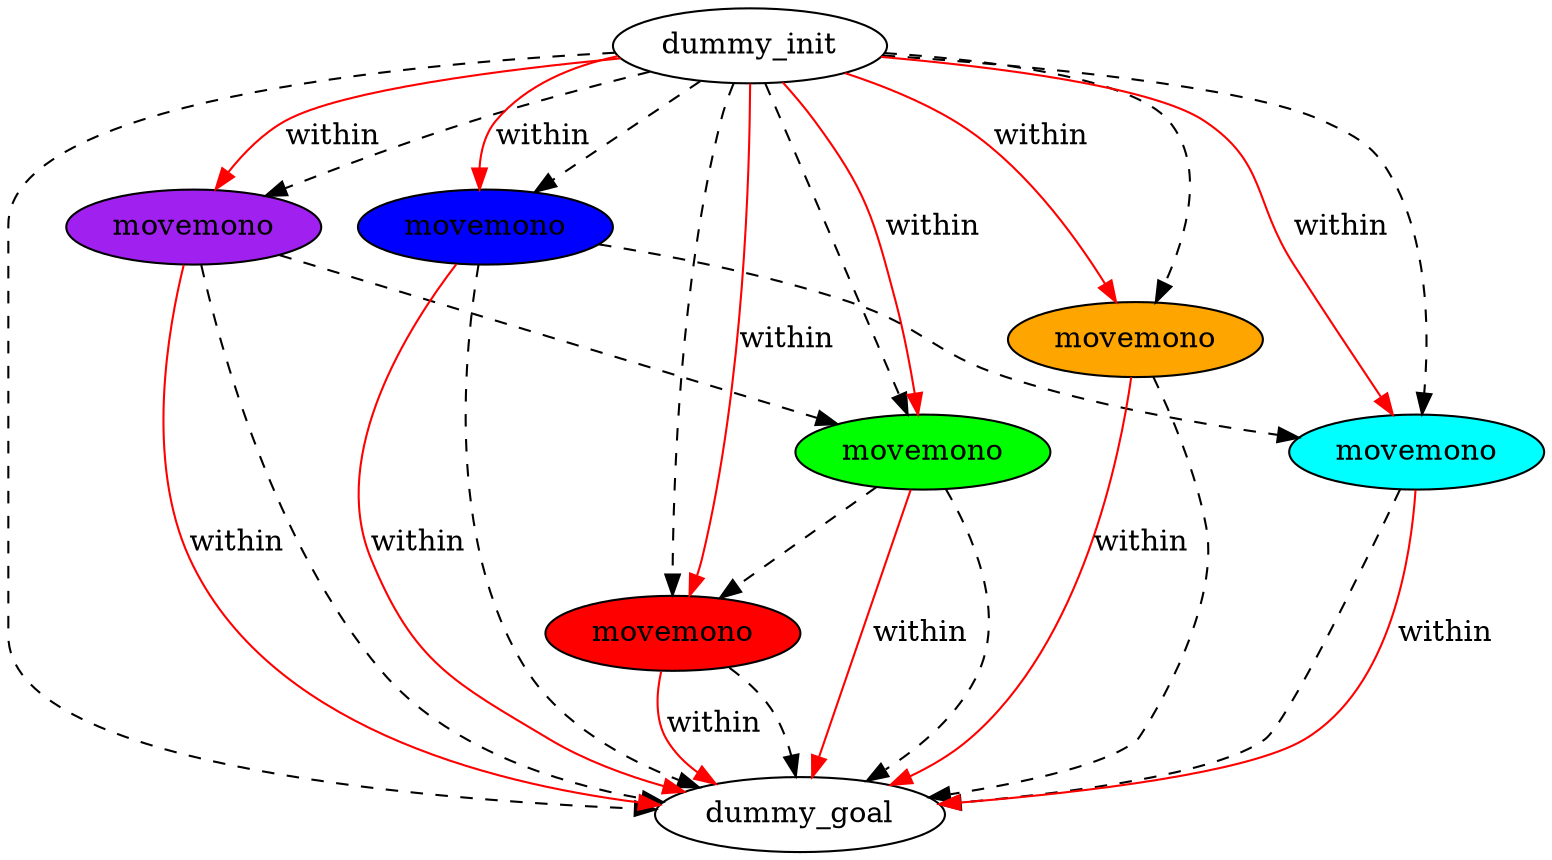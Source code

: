 digraph {
	"d996effa-c685-3254-8cd2-6500939a3d2b" [label=dummy_init fillcolor=white style=filled]
	"66d35949-d328-a741-3507-5a6bd09d5254" [label=dummy_goal fillcolor=white style=filled]
	"1baa9fb2-4191-9de6-b913-3fce70982b5a" [label=movemono fillcolor=purple style=filled]
	"725a9140-5f02-21e7-3ba6-dc936ea229ad" [label=movemono fillcolor=blue style=filled]
	"4861c734-03fc-245f-d7c7-782d09982fa4" [label=movemono fillcolor=red style=filled]
	"215bb2bc-e11b-1892-6760-68a43071eb63" [label=movemono fillcolor=green style=filled]
	"b8724cee-e90c-3497-3ef4-52fc1f6c64bb" [label=movemono fillcolor=orange style=filled]
	"ddc50c27-ff9f-c57e-c7ab-a8312cddffae" [label=movemono fillcolor=cyan style=filled]
	"d996effa-c685-3254-8cd2-6500939a3d2b" -> "725a9140-5f02-21e7-3ba6-dc936ea229ad" [color=black style=dashed]
	"1baa9fb2-4191-9de6-b913-3fce70982b5a" -> "66d35949-d328-a741-3507-5a6bd09d5254" [color=black style=dashed]
	"d996effa-c685-3254-8cd2-6500939a3d2b" -> "b8724cee-e90c-3497-3ef4-52fc1f6c64bb" [color=black style=dashed]
	"4861c734-03fc-245f-d7c7-782d09982fa4" -> "66d35949-d328-a741-3507-5a6bd09d5254" [color=black style=dashed]
	"ddc50c27-ff9f-c57e-c7ab-a8312cddffae" -> "66d35949-d328-a741-3507-5a6bd09d5254" [color=black style=dashed]
	"215bb2bc-e11b-1892-6760-68a43071eb63" -> "66d35949-d328-a741-3507-5a6bd09d5254" [color=black style=dashed]
	"1baa9fb2-4191-9de6-b913-3fce70982b5a" -> "215bb2bc-e11b-1892-6760-68a43071eb63" [color=black style=dashed]
	"215bb2bc-e11b-1892-6760-68a43071eb63" -> "4861c734-03fc-245f-d7c7-782d09982fa4" [color=black style=dashed]
	"725a9140-5f02-21e7-3ba6-dc936ea229ad" -> "66d35949-d328-a741-3507-5a6bd09d5254" [color=black style=dashed]
	"b8724cee-e90c-3497-3ef4-52fc1f6c64bb" -> "66d35949-d328-a741-3507-5a6bd09d5254" [color=black style=dashed]
	"d996effa-c685-3254-8cd2-6500939a3d2b" -> "4861c734-03fc-245f-d7c7-782d09982fa4" [color=black style=dashed]
	"d996effa-c685-3254-8cd2-6500939a3d2b" -> "1baa9fb2-4191-9de6-b913-3fce70982b5a" [color=black style=dashed]
	"d996effa-c685-3254-8cd2-6500939a3d2b" -> "66d35949-d328-a741-3507-5a6bd09d5254" [color=black style=dashed]
	"d996effa-c685-3254-8cd2-6500939a3d2b" -> "ddc50c27-ff9f-c57e-c7ab-a8312cddffae" [color=black style=dashed]
	"725a9140-5f02-21e7-3ba6-dc936ea229ad" -> "ddc50c27-ff9f-c57e-c7ab-a8312cddffae" [color=black style=dashed]
	"d996effa-c685-3254-8cd2-6500939a3d2b" -> "215bb2bc-e11b-1892-6760-68a43071eb63" [color=black style=dashed]
	"b8724cee-e90c-3497-3ef4-52fc1f6c64bb" -> "66d35949-d328-a741-3507-5a6bd09d5254" [label=within color=red]
	"215bb2bc-e11b-1892-6760-68a43071eb63" -> "66d35949-d328-a741-3507-5a6bd09d5254" [label=within color=red]
	"1baa9fb2-4191-9de6-b913-3fce70982b5a" -> "66d35949-d328-a741-3507-5a6bd09d5254" [label=within color=red]
	"d996effa-c685-3254-8cd2-6500939a3d2b" -> "ddc50c27-ff9f-c57e-c7ab-a8312cddffae" [label=within color=red]
	"d996effa-c685-3254-8cd2-6500939a3d2b" -> "725a9140-5f02-21e7-3ba6-dc936ea229ad" [label=within color=red]
	"725a9140-5f02-21e7-3ba6-dc936ea229ad" -> "66d35949-d328-a741-3507-5a6bd09d5254" [label=within color=red]
	"d996effa-c685-3254-8cd2-6500939a3d2b" -> "b8724cee-e90c-3497-3ef4-52fc1f6c64bb" [label=within color=red]
	"ddc50c27-ff9f-c57e-c7ab-a8312cddffae" -> "66d35949-d328-a741-3507-5a6bd09d5254" [label=within color=red]
	"d996effa-c685-3254-8cd2-6500939a3d2b" -> "1baa9fb2-4191-9de6-b913-3fce70982b5a" [label=within color=red]
	"d996effa-c685-3254-8cd2-6500939a3d2b" -> "4861c734-03fc-245f-d7c7-782d09982fa4" [label=within color=red]
	"4861c734-03fc-245f-d7c7-782d09982fa4" -> "66d35949-d328-a741-3507-5a6bd09d5254" [label=within color=red]
	"d996effa-c685-3254-8cd2-6500939a3d2b" -> "215bb2bc-e11b-1892-6760-68a43071eb63" [label=within color=red]
}
